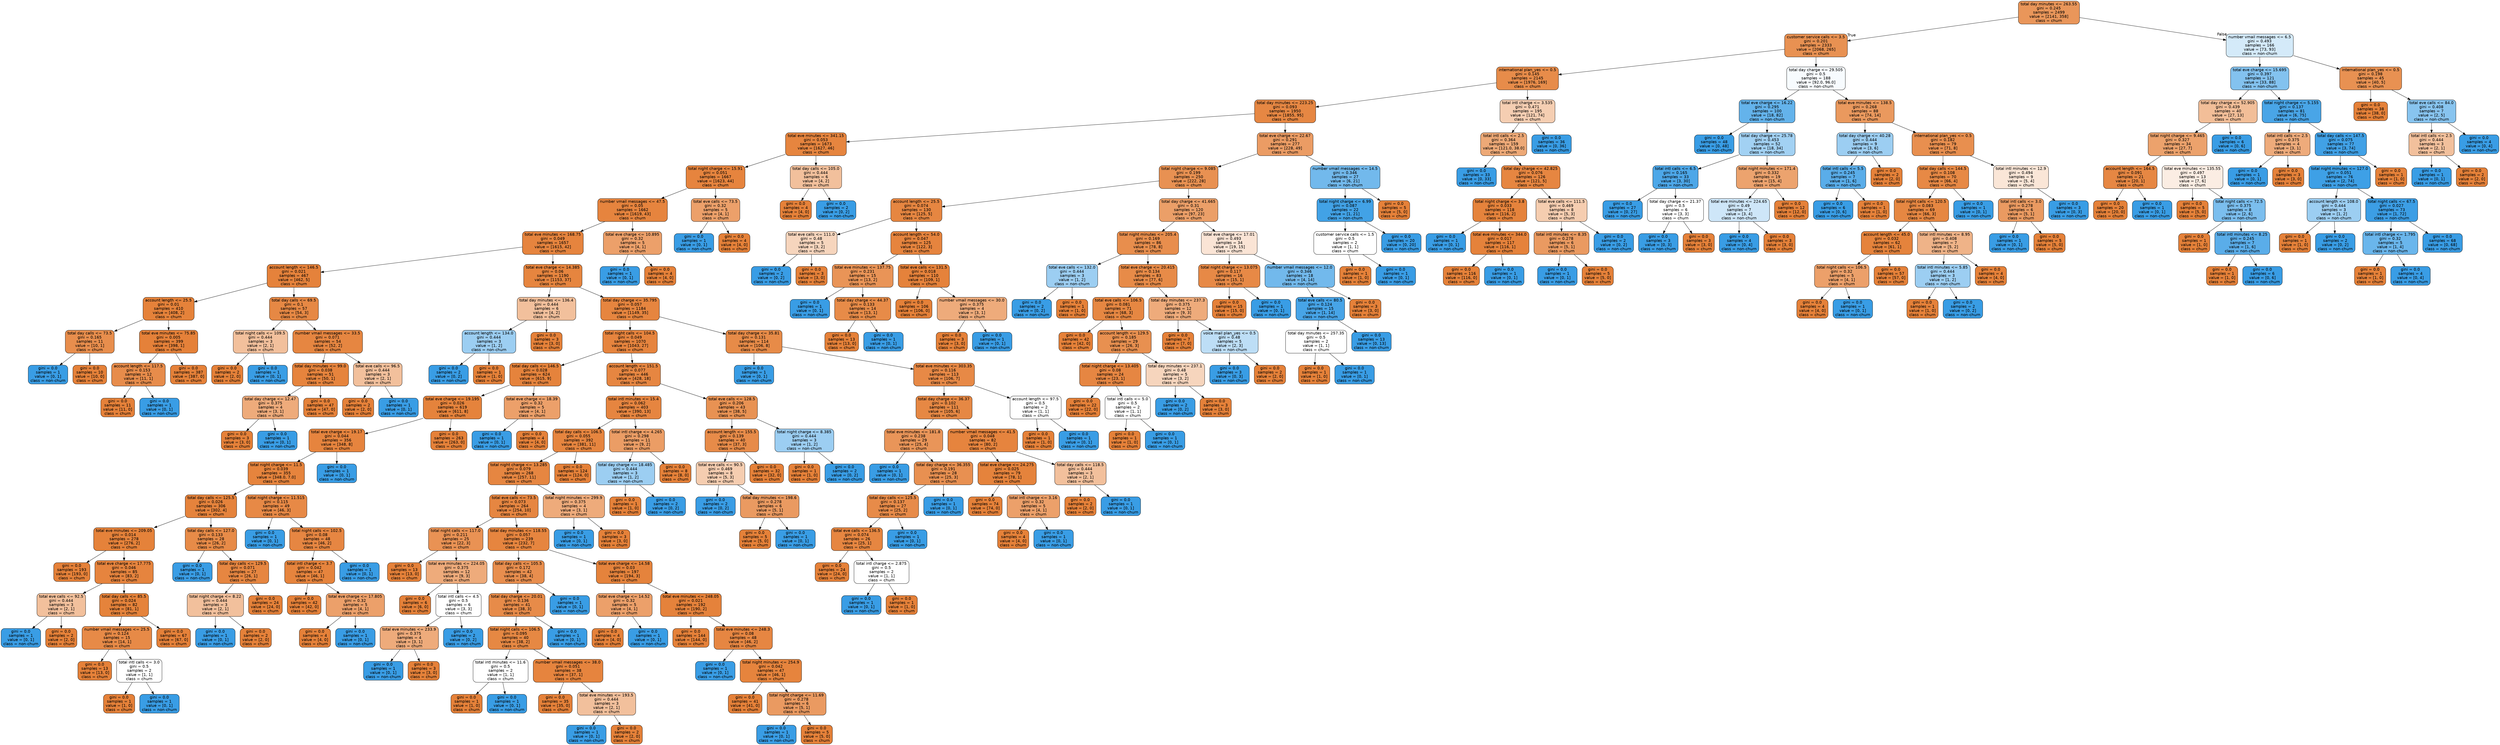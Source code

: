 digraph Tree {
node [shape=box, style="filled, rounded", color="black", fontname="helvetica"] ;
edge [fontname="helvetica"] ;
0 [label="total day minutes <= 263.55\ngini = 0.245\nsamples = 2499\nvalue = [2141, 358]\nclass = churn", fillcolor="#e9965a"] ;
1 [label="customer service calls <= 3.5\ngini = 0.201\nsamples = 2333\nvalue = [2068, 265]\nclass = churn", fillcolor="#e89152"] ;
0 -> 1 [labeldistance=2.5, labelangle=45, headlabel="True"] ;
2 [label="international plan_yes <= 0.5\ngini = 0.145\nsamples = 2145\nvalue = [1976, 169]\nclass = churn", fillcolor="#e78c4a"] ;
1 -> 2 ;
3 [label="total day minutes <= 223.25\ngini = 0.093\nsamples = 1950\nvalue = [1855, 95]\nclass = churn", fillcolor="#e68743"] ;
2 -> 3 ;
4 [label="total eve minutes <= 341.15\ngini = 0.053\nsamples = 1673\nvalue = [1627, 46]\nclass = churn", fillcolor="#e6853f"] ;
3 -> 4 ;
5 [label="total night charge <= 15.91\ngini = 0.051\nsamples = 1667\nvalue = [1623, 44]\nclass = churn", fillcolor="#e6843e"] ;
4 -> 5 ;
6 [label="number vmail messages <= 47.5\ngini = 0.05\nsamples = 1662\nvalue = [1619, 43]\nclass = churn", fillcolor="#e6843e"] ;
5 -> 6 ;
7 [label="total eve minutes <= 168.75\ngini = 0.049\nsamples = 1657\nvalue = [1615, 42]\nclass = churn", fillcolor="#e6843e"] ;
6 -> 7 ;
8 [label="account length <= 146.5\ngini = 0.021\nsamples = 467\nvalue = [462, 5]\nclass = churn", fillcolor="#e5823b"] ;
7 -> 8 ;
9 [label="account length <= 25.5\ngini = 0.01\nsamples = 410\nvalue = [408, 2]\nclass = churn", fillcolor="#e5823a"] ;
8 -> 9 ;
10 [label="total day calls <= 73.5\ngini = 0.165\nsamples = 11\nvalue = [10, 1]\nclass = churn", fillcolor="#e88e4d"] ;
9 -> 10 ;
11 [label="gini = 0.0\nsamples = 1\nvalue = [0, 1]\nclass = non-churn", fillcolor="#399de5"] ;
10 -> 11 ;
12 [label="gini = 0.0\nsamples = 10\nvalue = [10, 0]\nclass = churn", fillcolor="#e58139"] ;
10 -> 12 ;
13 [label="total eve minutes <= 75.85\ngini = 0.005\nsamples = 399\nvalue = [398, 1]\nclass = churn", fillcolor="#e58139"] ;
9 -> 13 ;
14 [label="account length <= 117.5\ngini = 0.153\nsamples = 12\nvalue = [11, 1]\nclass = churn", fillcolor="#e78c4b"] ;
13 -> 14 ;
15 [label="gini = 0.0\nsamples = 11\nvalue = [11, 0]\nclass = churn", fillcolor="#e58139"] ;
14 -> 15 ;
16 [label="gini = 0.0\nsamples = 1\nvalue = [0, 1]\nclass = non-churn", fillcolor="#399de5"] ;
14 -> 16 ;
17 [label="gini = 0.0\nsamples = 387\nvalue = [387, 0]\nclass = churn", fillcolor="#e58139"] ;
13 -> 17 ;
18 [label="total day calls <= 69.5\ngini = 0.1\nsamples = 57\nvalue = [54, 3]\nclass = churn", fillcolor="#e68844"] ;
8 -> 18 ;
19 [label="total night calls <= 109.5\ngini = 0.444\nsamples = 3\nvalue = [2, 1]\nclass = churn", fillcolor="#f2c09c"] ;
18 -> 19 ;
20 [label="gini = 0.0\nsamples = 2\nvalue = [2, 0]\nclass = churn", fillcolor="#e58139"] ;
19 -> 20 ;
21 [label="gini = 0.0\nsamples = 1\nvalue = [0, 1]\nclass = non-churn", fillcolor="#399de5"] ;
19 -> 21 ;
22 [label="number vmail messages <= 33.5\ngini = 0.071\nsamples = 54\nvalue = [52, 2]\nclass = churn", fillcolor="#e68641"] ;
18 -> 22 ;
23 [label="total day minutes <= 99.0\ngini = 0.038\nsamples = 51\nvalue = [50, 1]\nclass = churn", fillcolor="#e6843d"] ;
22 -> 23 ;
24 [label="total day charge <= 12.47\ngini = 0.375\nsamples = 4\nvalue = [3, 1]\nclass = churn", fillcolor="#eeab7b"] ;
23 -> 24 ;
25 [label="gini = 0.0\nsamples = 3\nvalue = [3, 0]\nclass = churn", fillcolor="#e58139"] ;
24 -> 25 ;
26 [label="gini = 0.0\nsamples = 1\nvalue = [0, 1]\nclass = non-churn", fillcolor="#399de5"] ;
24 -> 26 ;
27 [label="gini = 0.0\nsamples = 47\nvalue = [47, 0]\nclass = churn", fillcolor="#e58139"] ;
23 -> 27 ;
28 [label="total eve calls <= 96.5\ngini = 0.444\nsamples = 3\nvalue = [2, 1]\nclass = churn", fillcolor="#f2c09c"] ;
22 -> 28 ;
29 [label="gini = 0.0\nsamples = 2\nvalue = [2, 0]\nclass = churn", fillcolor="#e58139"] ;
28 -> 29 ;
30 [label="gini = 0.0\nsamples = 1\nvalue = [0, 1]\nclass = non-churn", fillcolor="#399de5"] ;
28 -> 30 ;
31 [label="total eve charge <= 14.385\ngini = 0.06\nsamples = 1190\nvalue = [1153, 37]\nclass = churn", fillcolor="#e6853f"] ;
7 -> 31 ;
32 [label="total day minutes <= 136.4\ngini = 0.444\nsamples = 6\nvalue = [4, 2]\nclass = churn", fillcolor="#f2c09c"] ;
31 -> 32 ;
33 [label="account length <= 134.0\ngini = 0.444\nsamples = 3\nvalue = [1, 2]\nclass = non-churn", fillcolor="#9ccef2"] ;
32 -> 33 ;
34 [label="gini = 0.0\nsamples = 2\nvalue = [0, 2]\nclass = non-churn", fillcolor="#399de5"] ;
33 -> 34 ;
35 [label="gini = 0.0\nsamples = 1\nvalue = [1, 0]\nclass = churn", fillcolor="#e58139"] ;
33 -> 35 ;
36 [label="gini = 0.0\nsamples = 3\nvalue = [3, 0]\nclass = churn", fillcolor="#e58139"] ;
32 -> 36 ;
37 [label="total day charge <= 35.795\ngini = 0.057\nsamples = 1184\nvalue = [1149, 35]\nclass = churn", fillcolor="#e6853f"] ;
31 -> 37 ;
38 [label="total night calls <= 104.5\ngini = 0.049\nsamples = 1070\nvalue = [1043, 27]\nclass = churn", fillcolor="#e6843e"] ;
37 -> 38 ;
39 [label="total day calls <= 146.5\ngini = 0.028\nsamples = 624\nvalue = [615, 9]\nclass = churn", fillcolor="#e5833c"] ;
38 -> 39 ;
40 [label="total eve charge <= 19.195\ngini = 0.026\nsamples = 619\nvalue = [611, 8]\nclass = churn", fillcolor="#e5833c"] ;
39 -> 40 ;
41 [label="total eve charge <= 19.17\ngini = 0.044\nsamples = 356\nvalue = [348, 8]\nclass = churn", fillcolor="#e6843e"] ;
40 -> 41 ;
42 [label="total night charge <= 11.5\ngini = 0.039\nsamples = 355\nvalue = [348.0, 7.0]\nclass = churn", fillcolor="#e6843d"] ;
41 -> 42 ;
43 [label="total day calls <= 125.5\ngini = 0.026\nsamples = 306\nvalue = [302, 4]\nclass = churn", fillcolor="#e5833c"] ;
42 -> 43 ;
44 [label="total eve minutes <= 209.05\ngini = 0.014\nsamples = 278\nvalue = [276, 2]\nclass = churn", fillcolor="#e5823a"] ;
43 -> 44 ;
45 [label="gini = 0.0\nsamples = 193\nvalue = [193, 0]\nclass = churn", fillcolor="#e58139"] ;
44 -> 45 ;
46 [label="total eve charge <= 17.775\ngini = 0.046\nsamples = 85\nvalue = [83, 2]\nclass = churn", fillcolor="#e6843e"] ;
44 -> 46 ;
47 [label="total eve calls <= 92.5\ngini = 0.444\nsamples = 3\nvalue = [2, 1]\nclass = churn", fillcolor="#f2c09c"] ;
46 -> 47 ;
48 [label="gini = 0.0\nsamples = 1\nvalue = [0, 1]\nclass = non-churn", fillcolor="#399de5"] ;
47 -> 48 ;
49 [label="gini = 0.0\nsamples = 2\nvalue = [2, 0]\nclass = churn", fillcolor="#e58139"] ;
47 -> 49 ;
50 [label="total day calls <= 85.5\ngini = 0.024\nsamples = 82\nvalue = [81, 1]\nclass = churn", fillcolor="#e5833b"] ;
46 -> 50 ;
51 [label="number vmail messages <= 25.5\ngini = 0.124\nsamples = 15\nvalue = [14, 1]\nclass = churn", fillcolor="#e78a47"] ;
50 -> 51 ;
52 [label="gini = 0.0\nsamples = 13\nvalue = [13, 0]\nclass = churn", fillcolor="#e58139"] ;
51 -> 52 ;
53 [label="total intl calls <= 3.0\ngini = 0.5\nsamples = 2\nvalue = [1, 1]\nclass = churn", fillcolor="#ffffff"] ;
51 -> 53 ;
54 [label="gini = 0.0\nsamples = 1\nvalue = [1, 0]\nclass = churn", fillcolor="#e58139"] ;
53 -> 54 ;
55 [label="gini = 0.0\nsamples = 1\nvalue = [0, 1]\nclass = non-churn", fillcolor="#399de5"] ;
53 -> 55 ;
56 [label="gini = 0.0\nsamples = 67\nvalue = [67, 0]\nclass = churn", fillcolor="#e58139"] ;
50 -> 56 ;
57 [label="total day calls <= 127.0\ngini = 0.133\nsamples = 28\nvalue = [26, 2]\nclass = churn", fillcolor="#e78b48"] ;
43 -> 57 ;
58 [label="gini = 0.0\nsamples = 1\nvalue = [0, 1]\nclass = non-churn", fillcolor="#399de5"] ;
57 -> 58 ;
59 [label="total day calls <= 129.5\ngini = 0.071\nsamples = 27\nvalue = [26, 1]\nclass = churn", fillcolor="#e68641"] ;
57 -> 59 ;
60 [label="total night charge <= 8.22\ngini = 0.444\nsamples = 3\nvalue = [2, 1]\nclass = churn", fillcolor="#f2c09c"] ;
59 -> 60 ;
61 [label="gini = 0.0\nsamples = 1\nvalue = [0, 1]\nclass = non-churn", fillcolor="#399de5"] ;
60 -> 61 ;
62 [label="gini = 0.0\nsamples = 2\nvalue = [2, 0]\nclass = churn", fillcolor="#e58139"] ;
60 -> 62 ;
63 [label="gini = 0.0\nsamples = 24\nvalue = [24, 0]\nclass = churn", fillcolor="#e58139"] ;
59 -> 63 ;
64 [label="total night charge <= 11.515\ngini = 0.115\nsamples = 49\nvalue = [46, 3]\nclass = churn", fillcolor="#e78946"] ;
42 -> 64 ;
65 [label="gini = 0.0\nsamples = 1\nvalue = [0, 1]\nclass = non-churn", fillcolor="#399de5"] ;
64 -> 65 ;
66 [label="total night calls <= 102.5\ngini = 0.08\nsamples = 48\nvalue = [46, 2]\nclass = churn", fillcolor="#e68642"] ;
64 -> 66 ;
67 [label="total intl charge <= 3.7\ngini = 0.042\nsamples = 47\nvalue = [46, 1]\nclass = churn", fillcolor="#e6843d"] ;
66 -> 67 ;
68 [label="gini = 0.0\nsamples = 42\nvalue = [42, 0]\nclass = churn", fillcolor="#e58139"] ;
67 -> 68 ;
69 [label="total eve charge <= 17.805\ngini = 0.32\nsamples = 5\nvalue = [4, 1]\nclass = churn", fillcolor="#eca06a"] ;
67 -> 69 ;
70 [label="gini = 0.0\nsamples = 4\nvalue = [4, 0]\nclass = churn", fillcolor="#e58139"] ;
69 -> 70 ;
71 [label="gini = 0.0\nsamples = 1\nvalue = [0, 1]\nclass = non-churn", fillcolor="#399de5"] ;
69 -> 71 ;
72 [label="gini = 0.0\nsamples = 1\nvalue = [0, 1]\nclass = non-churn", fillcolor="#399de5"] ;
66 -> 72 ;
73 [label="gini = 0.0\nsamples = 1\nvalue = [0, 1]\nclass = non-churn", fillcolor="#399de5"] ;
41 -> 73 ;
74 [label="gini = 0.0\nsamples = 263\nvalue = [263, 0]\nclass = churn", fillcolor="#e58139"] ;
40 -> 74 ;
75 [label="total eve charge <= 18.39\ngini = 0.32\nsamples = 5\nvalue = [4, 1]\nclass = churn", fillcolor="#eca06a"] ;
39 -> 75 ;
76 [label="gini = 0.0\nsamples = 1\nvalue = [0, 1]\nclass = non-churn", fillcolor="#399de5"] ;
75 -> 76 ;
77 [label="gini = 0.0\nsamples = 4\nvalue = [4, 0]\nclass = churn", fillcolor="#e58139"] ;
75 -> 77 ;
78 [label="account length <= 151.5\ngini = 0.077\nsamples = 446\nvalue = [428, 18]\nclass = churn", fillcolor="#e68641"] ;
38 -> 78 ;
79 [label="total intl minutes <= 15.4\ngini = 0.062\nsamples = 403\nvalue = [390, 13]\nclass = churn", fillcolor="#e68540"] ;
78 -> 79 ;
80 [label="total day calls <= 106.5\ngini = 0.055\nsamples = 392\nvalue = [381, 11]\nclass = churn", fillcolor="#e6853f"] ;
79 -> 80 ;
81 [label="total night charge <= 13.285\ngini = 0.079\nsamples = 268\nvalue = [257, 11]\nclass = churn", fillcolor="#e68641"] ;
80 -> 81 ;
82 [label="total eve calls <= 73.5\ngini = 0.073\nsamples = 264\nvalue = [254, 10]\nclass = churn", fillcolor="#e68641"] ;
81 -> 82 ;
83 [label="total night calls <= 117.0\ngini = 0.211\nsamples = 25\nvalue = [22, 3]\nclass = churn", fillcolor="#e99254"] ;
82 -> 83 ;
84 [label="gini = 0.0\nsamples = 13\nvalue = [13, 0]\nclass = churn", fillcolor="#e58139"] ;
83 -> 84 ;
85 [label="total eve minutes <= 224.05\ngini = 0.375\nsamples = 12\nvalue = [9, 3]\nclass = churn", fillcolor="#eeab7b"] ;
83 -> 85 ;
86 [label="gini = 0.0\nsamples = 6\nvalue = [6, 0]\nclass = churn", fillcolor="#e58139"] ;
85 -> 86 ;
87 [label="total intl calls <= 4.5\ngini = 0.5\nsamples = 6\nvalue = [3, 3]\nclass = churn", fillcolor="#ffffff"] ;
85 -> 87 ;
88 [label="total eve minutes <= 233.9\ngini = 0.375\nsamples = 4\nvalue = [3, 1]\nclass = churn", fillcolor="#eeab7b"] ;
87 -> 88 ;
89 [label="gini = 0.0\nsamples = 1\nvalue = [0, 1]\nclass = non-churn", fillcolor="#399de5"] ;
88 -> 89 ;
90 [label="gini = 0.0\nsamples = 3\nvalue = [3, 0]\nclass = churn", fillcolor="#e58139"] ;
88 -> 90 ;
91 [label="gini = 0.0\nsamples = 2\nvalue = [0, 2]\nclass = non-churn", fillcolor="#399de5"] ;
87 -> 91 ;
92 [label="total day minutes <= 118.55\ngini = 0.057\nsamples = 239\nvalue = [232, 7]\nclass = churn", fillcolor="#e6853f"] ;
82 -> 92 ;
93 [label="total day calls <= 105.5\ngini = 0.172\nsamples = 42\nvalue = [38, 4]\nclass = churn", fillcolor="#e88e4e"] ;
92 -> 93 ;
94 [label="total day charge <= 20.01\ngini = 0.136\nsamples = 41\nvalue = [38, 3]\nclass = churn", fillcolor="#e78b49"] ;
93 -> 94 ;
95 [label="total night calls <= 106.5\ngini = 0.095\nsamples = 40\nvalue = [38, 2]\nclass = churn", fillcolor="#e68843"] ;
94 -> 95 ;
96 [label="total intl minutes <= 11.6\ngini = 0.5\nsamples = 2\nvalue = [1, 1]\nclass = churn", fillcolor="#ffffff"] ;
95 -> 96 ;
97 [label="gini = 0.0\nsamples = 1\nvalue = [1, 0]\nclass = churn", fillcolor="#e58139"] ;
96 -> 97 ;
98 [label="gini = 0.0\nsamples = 1\nvalue = [0, 1]\nclass = non-churn", fillcolor="#399de5"] ;
96 -> 98 ;
99 [label="number vmail messages <= 38.0\ngini = 0.051\nsamples = 38\nvalue = [37, 1]\nclass = churn", fillcolor="#e6843e"] ;
95 -> 99 ;
100 [label="gini = 0.0\nsamples = 35\nvalue = [35, 0]\nclass = churn", fillcolor="#e58139"] ;
99 -> 100 ;
101 [label="total eve minutes <= 193.5\ngini = 0.444\nsamples = 3\nvalue = [2, 1]\nclass = churn", fillcolor="#f2c09c"] ;
99 -> 101 ;
102 [label="gini = 0.0\nsamples = 1\nvalue = [0, 1]\nclass = non-churn", fillcolor="#399de5"] ;
101 -> 102 ;
103 [label="gini = 0.0\nsamples = 2\nvalue = [2, 0]\nclass = churn", fillcolor="#e58139"] ;
101 -> 103 ;
104 [label="gini = 0.0\nsamples = 1\nvalue = [0, 1]\nclass = non-churn", fillcolor="#399de5"] ;
94 -> 104 ;
105 [label="gini = 0.0\nsamples = 1\nvalue = [0, 1]\nclass = non-churn", fillcolor="#399de5"] ;
93 -> 105 ;
106 [label="total eve charge <= 14.58\ngini = 0.03\nsamples = 197\nvalue = [194, 3]\nclass = churn", fillcolor="#e5833c"] ;
92 -> 106 ;
107 [label="total eve charge <= 14.52\ngini = 0.32\nsamples = 5\nvalue = [4, 1]\nclass = churn", fillcolor="#eca06a"] ;
106 -> 107 ;
108 [label="gini = 0.0\nsamples = 4\nvalue = [4, 0]\nclass = churn", fillcolor="#e58139"] ;
107 -> 108 ;
109 [label="gini = 0.0\nsamples = 1\nvalue = [0, 1]\nclass = non-churn", fillcolor="#399de5"] ;
107 -> 109 ;
110 [label="total eve minutes <= 248.05\ngini = 0.021\nsamples = 192\nvalue = [190, 2]\nclass = churn", fillcolor="#e5823b"] ;
106 -> 110 ;
111 [label="gini = 0.0\nsamples = 144\nvalue = [144, 0]\nclass = churn", fillcolor="#e58139"] ;
110 -> 111 ;
112 [label="total eve minutes <= 248.3\ngini = 0.08\nsamples = 48\nvalue = [46, 2]\nclass = churn", fillcolor="#e68642"] ;
110 -> 112 ;
113 [label="gini = 0.0\nsamples = 1\nvalue = [0, 1]\nclass = non-churn", fillcolor="#399de5"] ;
112 -> 113 ;
114 [label="total night minutes <= 254.9\ngini = 0.042\nsamples = 47\nvalue = [46, 1]\nclass = churn", fillcolor="#e6843d"] ;
112 -> 114 ;
115 [label="gini = 0.0\nsamples = 41\nvalue = [41, 0]\nclass = churn", fillcolor="#e58139"] ;
114 -> 115 ;
116 [label="total night charge <= 11.69\ngini = 0.278\nsamples = 6\nvalue = [5, 1]\nclass = churn", fillcolor="#ea9a61"] ;
114 -> 116 ;
117 [label="gini = 0.0\nsamples = 1\nvalue = [0, 1]\nclass = non-churn", fillcolor="#399de5"] ;
116 -> 117 ;
118 [label="gini = 0.0\nsamples = 5\nvalue = [5, 0]\nclass = churn", fillcolor="#e58139"] ;
116 -> 118 ;
119 [label="total night minutes <= 299.9\ngini = 0.375\nsamples = 4\nvalue = [3, 1]\nclass = churn", fillcolor="#eeab7b"] ;
81 -> 119 ;
120 [label="gini = 0.0\nsamples = 1\nvalue = [0, 1]\nclass = non-churn", fillcolor="#399de5"] ;
119 -> 120 ;
121 [label="gini = 0.0\nsamples = 3\nvalue = [3, 0]\nclass = churn", fillcolor="#e58139"] ;
119 -> 121 ;
122 [label="gini = 0.0\nsamples = 124\nvalue = [124, 0]\nclass = churn", fillcolor="#e58139"] ;
80 -> 122 ;
123 [label="total intl charge <= 4.265\ngini = 0.298\nsamples = 11\nvalue = [9, 2]\nclass = churn", fillcolor="#eb9d65"] ;
79 -> 123 ;
124 [label="total day charge <= 18.485\ngini = 0.444\nsamples = 3\nvalue = [1, 2]\nclass = non-churn", fillcolor="#9ccef2"] ;
123 -> 124 ;
125 [label="gini = 0.0\nsamples = 1\nvalue = [1, 0]\nclass = churn", fillcolor="#e58139"] ;
124 -> 125 ;
126 [label="gini = 0.0\nsamples = 2\nvalue = [0, 2]\nclass = non-churn", fillcolor="#399de5"] ;
124 -> 126 ;
127 [label="gini = 0.0\nsamples = 8\nvalue = [8, 0]\nclass = churn", fillcolor="#e58139"] ;
123 -> 127 ;
128 [label="total eve calls <= 128.5\ngini = 0.206\nsamples = 43\nvalue = [38, 5]\nclass = churn", fillcolor="#e89253"] ;
78 -> 128 ;
129 [label="account length <= 155.5\ngini = 0.139\nsamples = 40\nvalue = [37, 3]\nclass = churn", fillcolor="#e78b49"] ;
128 -> 129 ;
130 [label="total eve calls <= 90.5\ngini = 0.469\nsamples = 8\nvalue = [5, 3]\nclass = churn", fillcolor="#f5cdb0"] ;
129 -> 130 ;
131 [label="gini = 0.0\nsamples = 2\nvalue = [0, 2]\nclass = non-churn", fillcolor="#399de5"] ;
130 -> 131 ;
132 [label="total day minutes <= 198.6\ngini = 0.278\nsamples = 6\nvalue = [5, 1]\nclass = churn", fillcolor="#ea9a61"] ;
130 -> 132 ;
133 [label="gini = 0.0\nsamples = 5\nvalue = [5, 0]\nclass = churn", fillcolor="#e58139"] ;
132 -> 133 ;
134 [label="gini = 0.0\nsamples = 1\nvalue = [0, 1]\nclass = non-churn", fillcolor="#399de5"] ;
132 -> 134 ;
135 [label="gini = 0.0\nsamples = 32\nvalue = [32, 0]\nclass = churn", fillcolor="#e58139"] ;
129 -> 135 ;
136 [label="total night charge <= 8.385\ngini = 0.444\nsamples = 3\nvalue = [1, 2]\nclass = non-churn", fillcolor="#9ccef2"] ;
128 -> 136 ;
137 [label="gini = 0.0\nsamples = 1\nvalue = [1, 0]\nclass = churn", fillcolor="#e58139"] ;
136 -> 137 ;
138 [label="gini = 0.0\nsamples = 2\nvalue = [0, 2]\nclass = non-churn", fillcolor="#399de5"] ;
136 -> 138 ;
139 [label="total day charge <= 35.81\ngini = 0.131\nsamples = 114\nvalue = [106, 8]\nclass = churn", fillcolor="#e78b48"] ;
37 -> 139 ;
140 [label="gini = 0.0\nsamples = 1\nvalue = [0, 1]\nclass = non-churn", fillcolor="#399de5"] ;
139 -> 140 ;
141 [label="total eve minutes <= 303.35\ngini = 0.116\nsamples = 113\nvalue = [106, 7]\nclass = churn", fillcolor="#e78946"] ;
139 -> 141 ;
142 [label="total day charge <= 36.37\ngini = 0.102\nsamples = 111\nvalue = [105, 6]\nclass = churn", fillcolor="#e68844"] ;
141 -> 142 ;
143 [label="total eve minutes <= 181.8\ngini = 0.238\nsamples = 29\nvalue = [25, 4]\nclass = churn", fillcolor="#e99559"] ;
142 -> 143 ;
144 [label="gini = 0.0\nsamples = 1\nvalue = [0, 1]\nclass = non-churn", fillcolor="#399de5"] ;
143 -> 144 ;
145 [label="total day charge <= 36.355\ngini = 0.191\nsamples = 28\nvalue = [25, 3]\nclass = churn", fillcolor="#e89051"] ;
143 -> 145 ;
146 [label="total day calls <= 125.5\ngini = 0.137\nsamples = 27\nvalue = [25, 2]\nclass = churn", fillcolor="#e78b49"] ;
145 -> 146 ;
147 [label="total eve calls <= 136.5\ngini = 0.074\nsamples = 26\nvalue = [25, 1]\nclass = churn", fillcolor="#e68641"] ;
146 -> 147 ;
148 [label="gini = 0.0\nsamples = 24\nvalue = [24, 0]\nclass = churn", fillcolor="#e58139"] ;
147 -> 148 ;
149 [label="total intl charge <= 2.875\ngini = 0.5\nsamples = 2\nvalue = [1, 1]\nclass = churn", fillcolor="#ffffff"] ;
147 -> 149 ;
150 [label="gini = 0.0\nsamples = 1\nvalue = [0, 1]\nclass = non-churn", fillcolor="#399de5"] ;
149 -> 150 ;
151 [label="gini = 0.0\nsamples = 1\nvalue = [1, 0]\nclass = churn", fillcolor="#e58139"] ;
149 -> 151 ;
152 [label="gini = 0.0\nsamples = 1\nvalue = [0, 1]\nclass = non-churn", fillcolor="#399de5"] ;
146 -> 152 ;
153 [label="gini = 0.0\nsamples = 1\nvalue = [0, 1]\nclass = non-churn", fillcolor="#399de5"] ;
145 -> 153 ;
154 [label="number vmail messages <= 41.5\ngini = 0.048\nsamples = 82\nvalue = [80, 2]\nclass = churn", fillcolor="#e6843e"] ;
142 -> 154 ;
155 [label="total eve charge <= 24.275\ngini = 0.025\nsamples = 79\nvalue = [78, 1]\nclass = churn", fillcolor="#e5833c"] ;
154 -> 155 ;
156 [label="gini = 0.0\nsamples = 74\nvalue = [74, 0]\nclass = churn", fillcolor="#e58139"] ;
155 -> 156 ;
157 [label="total intl charge <= 3.16\ngini = 0.32\nsamples = 5\nvalue = [4, 1]\nclass = churn", fillcolor="#eca06a"] ;
155 -> 157 ;
158 [label="gini = 0.0\nsamples = 4\nvalue = [4, 0]\nclass = churn", fillcolor="#e58139"] ;
157 -> 158 ;
159 [label="gini = 0.0\nsamples = 1\nvalue = [0, 1]\nclass = non-churn", fillcolor="#399de5"] ;
157 -> 159 ;
160 [label="total day calls <= 118.5\ngini = 0.444\nsamples = 3\nvalue = [2, 1]\nclass = churn", fillcolor="#f2c09c"] ;
154 -> 160 ;
161 [label="gini = 0.0\nsamples = 2\nvalue = [2, 0]\nclass = churn", fillcolor="#e58139"] ;
160 -> 161 ;
162 [label="gini = 0.0\nsamples = 1\nvalue = [0, 1]\nclass = non-churn", fillcolor="#399de5"] ;
160 -> 162 ;
163 [label="account length <= 97.5\ngini = 0.5\nsamples = 2\nvalue = [1, 1]\nclass = churn", fillcolor="#ffffff"] ;
141 -> 163 ;
164 [label="gini = 0.0\nsamples = 1\nvalue = [1, 0]\nclass = churn", fillcolor="#e58139"] ;
163 -> 164 ;
165 [label="gini = 0.0\nsamples = 1\nvalue = [0, 1]\nclass = non-churn", fillcolor="#399de5"] ;
163 -> 165 ;
166 [label="total eve charge <= 10.895\ngini = 0.32\nsamples = 5\nvalue = [4, 1]\nclass = churn", fillcolor="#eca06a"] ;
6 -> 166 ;
167 [label="gini = 0.0\nsamples = 1\nvalue = [0, 1]\nclass = non-churn", fillcolor="#399de5"] ;
166 -> 167 ;
168 [label="gini = 0.0\nsamples = 4\nvalue = [4, 0]\nclass = churn", fillcolor="#e58139"] ;
166 -> 168 ;
169 [label="total eve calls <= 73.5\ngini = 0.32\nsamples = 5\nvalue = [4, 1]\nclass = churn", fillcolor="#eca06a"] ;
5 -> 169 ;
170 [label="gini = 0.0\nsamples = 1\nvalue = [0, 1]\nclass = non-churn", fillcolor="#399de5"] ;
169 -> 170 ;
171 [label="gini = 0.0\nsamples = 4\nvalue = [4, 0]\nclass = churn", fillcolor="#e58139"] ;
169 -> 171 ;
172 [label="total day calls <= 105.0\ngini = 0.444\nsamples = 6\nvalue = [4, 2]\nclass = churn", fillcolor="#f2c09c"] ;
4 -> 172 ;
173 [label="gini = 0.0\nsamples = 4\nvalue = [4, 0]\nclass = churn", fillcolor="#e58139"] ;
172 -> 173 ;
174 [label="gini = 0.0\nsamples = 2\nvalue = [0, 2]\nclass = non-churn", fillcolor="#399de5"] ;
172 -> 174 ;
175 [label="total eve charge <= 22.67\ngini = 0.291\nsamples = 277\nvalue = [228, 49]\nclass = churn", fillcolor="#eb9c64"] ;
3 -> 175 ;
176 [label="total night charge <= 9.085\ngini = 0.199\nsamples = 250\nvalue = [222, 28]\nclass = churn", fillcolor="#e89152"] ;
175 -> 176 ;
177 [label="account length <= 25.5\ngini = 0.074\nsamples = 130\nvalue = [125, 5]\nclass = churn", fillcolor="#e68641"] ;
176 -> 177 ;
178 [label="total eve calls <= 111.0\ngini = 0.48\nsamples = 5\nvalue = [3, 2]\nclass = churn", fillcolor="#f6d5bd"] ;
177 -> 178 ;
179 [label="gini = 0.0\nsamples = 2\nvalue = [0, 2]\nclass = non-churn", fillcolor="#399de5"] ;
178 -> 179 ;
180 [label="gini = 0.0\nsamples = 3\nvalue = [3, 0]\nclass = churn", fillcolor="#e58139"] ;
178 -> 180 ;
181 [label="account length <= 54.0\ngini = 0.047\nsamples = 125\nvalue = [122, 3]\nclass = churn", fillcolor="#e6843e"] ;
177 -> 181 ;
182 [label="total eve minutes <= 137.75\ngini = 0.231\nsamples = 15\nvalue = [13, 2]\nclass = churn", fillcolor="#e99457"] ;
181 -> 182 ;
183 [label="gini = 0.0\nsamples = 1\nvalue = [0, 1]\nclass = non-churn", fillcolor="#399de5"] ;
182 -> 183 ;
184 [label="total day charge <= 44.37\ngini = 0.133\nsamples = 14\nvalue = [13, 1]\nclass = churn", fillcolor="#e78b48"] ;
182 -> 184 ;
185 [label="gini = 0.0\nsamples = 13\nvalue = [13, 0]\nclass = churn", fillcolor="#e58139"] ;
184 -> 185 ;
186 [label="gini = 0.0\nsamples = 1\nvalue = [0, 1]\nclass = non-churn", fillcolor="#399de5"] ;
184 -> 186 ;
187 [label="total eve calls <= 131.5\ngini = 0.018\nsamples = 110\nvalue = [109, 1]\nclass = churn", fillcolor="#e5823b"] ;
181 -> 187 ;
188 [label="gini = 0.0\nsamples = 106\nvalue = [106, 0]\nclass = churn", fillcolor="#e58139"] ;
187 -> 188 ;
189 [label="number vmail messages <= 30.0\ngini = 0.375\nsamples = 4\nvalue = [3, 1]\nclass = churn", fillcolor="#eeab7b"] ;
187 -> 189 ;
190 [label="gini = 0.0\nsamples = 3\nvalue = [3, 0]\nclass = churn", fillcolor="#e58139"] ;
189 -> 190 ;
191 [label="gini = 0.0\nsamples = 1\nvalue = [0, 1]\nclass = non-churn", fillcolor="#399de5"] ;
189 -> 191 ;
192 [label="total day charge <= 41.665\ngini = 0.31\nsamples = 120\nvalue = [97, 23]\nclass = churn", fillcolor="#eb9f68"] ;
176 -> 192 ;
193 [label="total night minutes <= 205.4\ngini = 0.169\nsamples = 86\nvalue = [78, 8]\nclass = churn", fillcolor="#e88e4d"] ;
192 -> 193 ;
194 [label="total eve calls <= 132.0\ngini = 0.444\nsamples = 3\nvalue = [1, 2]\nclass = non-churn", fillcolor="#9ccef2"] ;
193 -> 194 ;
195 [label="gini = 0.0\nsamples = 2\nvalue = [0, 2]\nclass = non-churn", fillcolor="#399de5"] ;
194 -> 195 ;
196 [label="gini = 0.0\nsamples = 1\nvalue = [1, 0]\nclass = churn", fillcolor="#e58139"] ;
194 -> 196 ;
197 [label="total eve charge <= 20.415\ngini = 0.134\nsamples = 83\nvalue = [77, 6]\nclass = churn", fillcolor="#e78b48"] ;
193 -> 197 ;
198 [label="total eve calls <= 106.5\ngini = 0.081\nsamples = 71\nvalue = [68, 3]\nclass = churn", fillcolor="#e68742"] ;
197 -> 198 ;
199 [label="gini = 0.0\nsamples = 42\nvalue = [42, 0]\nclass = churn", fillcolor="#e58139"] ;
198 -> 199 ;
200 [label="account length <= 129.5\ngini = 0.185\nsamples = 29\nvalue = [26, 3]\nclass = churn", fillcolor="#e89050"] ;
198 -> 200 ;
201 [label="total night charge <= 13.405\ngini = 0.08\nsamples = 24\nvalue = [23, 1]\nclass = churn", fillcolor="#e68642"] ;
200 -> 201 ;
202 [label="gini = 0.0\nsamples = 22\nvalue = [22, 0]\nclass = churn", fillcolor="#e58139"] ;
201 -> 202 ;
203 [label="total intl calls <= 5.0\ngini = 0.5\nsamples = 2\nvalue = [1, 1]\nclass = churn", fillcolor="#ffffff"] ;
201 -> 203 ;
204 [label="gini = 0.0\nsamples = 1\nvalue = [1, 0]\nclass = churn", fillcolor="#e58139"] ;
203 -> 204 ;
205 [label="gini = 0.0\nsamples = 1\nvalue = [0, 1]\nclass = non-churn", fillcolor="#399de5"] ;
203 -> 205 ;
206 [label="total day minutes <= 237.1\ngini = 0.48\nsamples = 5\nvalue = [3, 2]\nclass = churn", fillcolor="#f6d5bd"] ;
200 -> 206 ;
207 [label="gini = 0.0\nsamples = 2\nvalue = [0, 2]\nclass = non-churn", fillcolor="#399de5"] ;
206 -> 207 ;
208 [label="gini = 0.0\nsamples = 3\nvalue = [3, 0]\nclass = churn", fillcolor="#e58139"] ;
206 -> 208 ;
209 [label="total day minutes <= 237.3\ngini = 0.375\nsamples = 12\nvalue = [9, 3]\nclass = churn", fillcolor="#eeab7b"] ;
197 -> 209 ;
210 [label="gini = 0.0\nsamples = 7\nvalue = [7, 0]\nclass = churn", fillcolor="#e58139"] ;
209 -> 210 ;
211 [label="voice mail plan_yes <= 0.5\ngini = 0.48\nsamples = 5\nvalue = [2, 3]\nclass = non-churn", fillcolor="#bddef6"] ;
209 -> 211 ;
212 [label="gini = 0.0\nsamples = 3\nvalue = [0, 3]\nclass = non-churn", fillcolor="#399de5"] ;
211 -> 212 ;
213 [label="gini = 0.0\nsamples = 2\nvalue = [2, 0]\nclass = churn", fillcolor="#e58139"] ;
211 -> 213 ;
214 [label="total eve charge <= 17.01\ngini = 0.493\nsamples = 34\nvalue = [19, 15]\nclass = churn", fillcolor="#fae4d5"] ;
192 -> 214 ;
215 [label="total night charge <= 13.075\ngini = 0.117\nsamples = 16\nvalue = [15, 1]\nclass = churn", fillcolor="#e78946"] ;
214 -> 215 ;
216 [label="gini = 0.0\nsamples = 15\nvalue = [15, 0]\nclass = churn", fillcolor="#e58139"] ;
215 -> 216 ;
217 [label="gini = 0.0\nsamples = 1\nvalue = [0, 1]\nclass = non-churn", fillcolor="#399de5"] ;
215 -> 217 ;
218 [label="number vmail messages <= 12.0\ngini = 0.346\nsamples = 18\nvalue = [4, 14]\nclass = non-churn", fillcolor="#72b9ec"] ;
214 -> 218 ;
219 [label="total eve calls <= 80.5\ngini = 0.124\nsamples = 15\nvalue = [1, 14]\nclass = non-churn", fillcolor="#47a4e7"] ;
218 -> 219 ;
220 [label="total day minutes <= 257.35\ngini = 0.5\nsamples = 2\nvalue = [1, 1]\nclass = churn", fillcolor="#ffffff"] ;
219 -> 220 ;
221 [label="gini = 0.0\nsamples = 1\nvalue = [1, 0]\nclass = churn", fillcolor="#e58139"] ;
220 -> 221 ;
222 [label="gini = 0.0\nsamples = 1\nvalue = [0, 1]\nclass = non-churn", fillcolor="#399de5"] ;
220 -> 222 ;
223 [label="gini = 0.0\nsamples = 13\nvalue = [0, 13]\nclass = non-churn", fillcolor="#399de5"] ;
219 -> 223 ;
224 [label="gini = 0.0\nsamples = 3\nvalue = [3, 0]\nclass = churn", fillcolor="#e58139"] ;
218 -> 224 ;
225 [label="number vmail messages <= 14.5\ngini = 0.346\nsamples = 27\nvalue = [6, 21]\nclass = non-churn", fillcolor="#72b9ec"] ;
175 -> 225 ;
226 [label="total night charge <= 6.99\ngini = 0.087\nsamples = 22\nvalue = [1, 21]\nclass = non-churn", fillcolor="#42a2e6"] ;
225 -> 226 ;
227 [label="customer service calls <= 1.5\ngini = 0.5\nsamples = 2\nvalue = [1, 1]\nclass = churn", fillcolor="#ffffff"] ;
226 -> 227 ;
228 [label="gini = 0.0\nsamples = 1\nvalue = [1, 0]\nclass = churn", fillcolor="#e58139"] ;
227 -> 228 ;
229 [label="gini = 0.0\nsamples = 1\nvalue = [0, 1]\nclass = non-churn", fillcolor="#399de5"] ;
227 -> 229 ;
230 [label="gini = 0.0\nsamples = 20\nvalue = [0, 20]\nclass = non-churn", fillcolor="#399de5"] ;
226 -> 230 ;
231 [label="gini = 0.0\nsamples = 5\nvalue = [5, 0]\nclass = churn", fillcolor="#e58139"] ;
225 -> 231 ;
232 [label="total intl charge <= 3.535\ngini = 0.471\nsamples = 195\nvalue = [121, 74]\nclass = churn", fillcolor="#f5ceb2"] ;
2 -> 232 ;
233 [label="total intl calls <= 2.5\ngini = 0.364\nsamples = 159\nvalue = [121.0, 38.0]\nclass = churn", fillcolor="#eda977"] ;
232 -> 233 ;
234 [label="gini = 0.0\nsamples = 33\nvalue = [0, 33]\nclass = non-churn", fillcolor="#399de5"] ;
233 -> 234 ;
235 [label="total day charge <= 42.825\ngini = 0.076\nsamples = 126\nvalue = [121, 5]\nclass = churn", fillcolor="#e68641"] ;
233 -> 235 ;
236 [label="total night charge <= 3.8\ngini = 0.033\nsamples = 118\nvalue = [116, 2]\nclass = churn", fillcolor="#e5833c"] ;
235 -> 236 ;
237 [label="gini = 0.0\nsamples = 1\nvalue = [0, 1]\nclass = non-churn", fillcolor="#399de5"] ;
236 -> 237 ;
238 [label="total eve minutes <= 344.0\ngini = 0.017\nsamples = 117\nvalue = [116, 1]\nclass = churn", fillcolor="#e5823b"] ;
236 -> 238 ;
239 [label="gini = 0.0\nsamples = 116\nvalue = [116, 0]\nclass = churn", fillcolor="#e58139"] ;
238 -> 239 ;
240 [label="gini = 0.0\nsamples = 1\nvalue = [0, 1]\nclass = non-churn", fillcolor="#399de5"] ;
238 -> 240 ;
241 [label="total eve calls <= 111.5\ngini = 0.469\nsamples = 8\nvalue = [5, 3]\nclass = churn", fillcolor="#f5cdb0"] ;
235 -> 241 ;
242 [label="total intl minutes <= 8.35\ngini = 0.278\nsamples = 6\nvalue = [5, 1]\nclass = churn", fillcolor="#ea9a61"] ;
241 -> 242 ;
243 [label="gini = 0.0\nsamples = 1\nvalue = [0, 1]\nclass = non-churn", fillcolor="#399de5"] ;
242 -> 243 ;
244 [label="gini = 0.0\nsamples = 5\nvalue = [5, 0]\nclass = churn", fillcolor="#e58139"] ;
242 -> 244 ;
245 [label="gini = 0.0\nsamples = 2\nvalue = [0, 2]\nclass = non-churn", fillcolor="#399de5"] ;
241 -> 245 ;
246 [label="gini = 0.0\nsamples = 36\nvalue = [0, 36]\nclass = non-churn", fillcolor="#399de5"] ;
232 -> 246 ;
247 [label="total day charge <= 29.505\ngini = 0.5\nsamples = 188\nvalue = [92.0, 96.0]\nclass = non-churn", fillcolor="#f7fbfe"] ;
1 -> 247 ;
248 [label="total eve charge <= 16.22\ngini = 0.295\nsamples = 100\nvalue = [18, 82]\nclass = non-churn", fillcolor="#64b3eb"] ;
247 -> 248 ;
249 [label="gini = 0.0\nsamples = 48\nvalue = [0, 48]\nclass = non-churn", fillcolor="#399de5"] ;
248 -> 249 ;
250 [label="total day charge <= 25.78\ngini = 0.453\nsamples = 52\nvalue = [18, 34]\nclass = non-churn", fillcolor="#a2d1f3"] ;
248 -> 250 ;
251 [label="total intl calls <= 6.5\ngini = 0.165\nsamples = 33\nvalue = [3, 30]\nclass = non-churn", fillcolor="#4da7e8"] ;
250 -> 251 ;
252 [label="gini = 0.0\nsamples = 27\nvalue = [0, 27]\nclass = non-churn", fillcolor="#399de5"] ;
251 -> 252 ;
253 [label="total day charge <= 21.37\ngini = 0.5\nsamples = 6\nvalue = [3, 3]\nclass = churn", fillcolor="#ffffff"] ;
251 -> 253 ;
254 [label="gini = 0.0\nsamples = 3\nvalue = [0, 3]\nclass = non-churn", fillcolor="#399de5"] ;
253 -> 254 ;
255 [label="gini = 0.0\nsamples = 3\nvalue = [3, 0]\nclass = churn", fillcolor="#e58139"] ;
253 -> 255 ;
256 [label="total night minutes <= 171.4\ngini = 0.332\nsamples = 19\nvalue = [15, 4]\nclass = churn", fillcolor="#eca36e"] ;
250 -> 256 ;
257 [label="total eve minutes <= 224.65\ngini = 0.49\nsamples = 7\nvalue = [3, 4]\nclass = non-churn", fillcolor="#cee6f8"] ;
256 -> 257 ;
258 [label="gini = 0.0\nsamples = 4\nvalue = [0, 4]\nclass = non-churn", fillcolor="#399de5"] ;
257 -> 258 ;
259 [label="gini = 0.0\nsamples = 3\nvalue = [3, 0]\nclass = churn", fillcolor="#e58139"] ;
257 -> 259 ;
260 [label="gini = 0.0\nsamples = 12\nvalue = [12, 0]\nclass = churn", fillcolor="#e58139"] ;
256 -> 260 ;
261 [label="total eve minutes <= 138.5\ngini = 0.268\nsamples = 88\nvalue = [74, 14]\nclass = churn", fillcolor="#ea995e"] ;
247 -> 261 ;
262 [label="total day charge <= 40.28\ngini = 0.444\nsamples = 9\nvalue = [3, 6]\nclass = non-churn", fillcolor="#9ccef2"] ;
261 -> 262 ;
263 [label="total intl calls <= 5.5\ngini = 0.245\nsamples = 7\nvalue = [1, 6]\nclass = non-churn", fillcolor="#5aade9"] ;
262 -> 263 ;
264 [label="gini = 0.0\nsamples = 6\nvalue = [0, 6]\nclass = non-churn", fillcolor="#399de5"] ;
263 -> 264 ;
265 [label="gini = 0.0\nsamples = 1\nvalue = [1, 0]\nclass = churn", fillcolor="#e58139"] ;
263 -> 265 ;
266 [label="gini = 0.0\nsamples = 2\nvalue = [2, 0]\nclass = churn", fillcolor="#e58139"] ;
262 -> 266 ;
267 [label="international plan_yes <= 0.5\ngini = 0.182\nsamples = 79\nvalue = [71, 8]\nclass = churn", fillcolor="#e88f4f"] ;
261 -> 267 ;
268 [label="total day calls <= 144.5\ngini = 0.108\nsamples = 70\nvalue = [66, 4]\nclass = churn", fillcolor="#e78945"] ;
267 -> 268 ;
269 [label="total night calls <= 120.5\ngini = 0.083\nsamples = 69\nvalue = [66, 3]\nclass = churn", fillcolor="#e68742"] ;
268 -> 269 ;
270 [label="account length <= 45.0\ngini = 0.032\nsamples = 62\nvalue = [61, 1]\nclass = churn", fillcolor="#e5833c"] ;
269 -> 270 ;
271 [label="total night calls <= 106.5\ngini = 0.32\nsamples = 5\nvalue = [4, 1]\nclass = churn", fillcolor="#eca06a"] ;
270 -> 271 ;
272 [label="gini = 0.0\nsamples = 4\nvalue = [4, 0]\nclass = churn", fillcolor="#e58139"] ;
271 -> 272 ;
273 [label="gini = 0.0\nsamples = 1\nvalue = [0, 1]\nclass = non-churn", fillcolor="#399de5"] ;
271 -> 273 ;
274 [label="gini = 0.0\nsamples = 57\nvalue = [57, 0]\nclass = churn", fillcolor="#e58139"] ;
270 -> 274 ;
275 [label="total intl minutes <= 8.95\ngini = 0.408\nsamples = 7\nvalue = [5, 2]\nclass = churn", fillcolor="#efb388"] ;
269 -> 275 ;
276 [label="total intl minutes <= 5.85\ngini = 0.444\nsamples = 3\nvalue = [1, 2]\nclass = non-churn", fillcolor="#9ccef2"] ;
275 -> 276 ;
277 [label="gini = 0.0\nsamples = 1\nvalue = [1, 0]\nclass = churn", fillcolor="#e58139"] ;
276 -> 277 ;
278 [label="gini = 0.0\nsamples = 2\nvalue = [0, 2]\nclass = non-churn", fillcolor="#399de5"] ;
276 -> 278 ;
279 [label="gini = 0.0\nsamples = 4\nvalue = [4, 0]\nclass = churn", fillcolor="#e58139"] ;
275 -> 279 ;
280 [label="gini = 0.0\nsamples = 1\nvalue = [0, 1]\nclass = non-churn", fillcolor="#399de5"] ;
268 -> 280 ;
281 [label="total intl minutes <= 12.9\ngini = 0.494\nsamples = 9\nvalue = [5, 4]\nclass = churn", fillcolor="#fae6d7"] ;
267 -> 281 ;
282 [label="total intl calls <= 3.0\ngini = 0.278\nsamples = 6\nvalue = [5, 1]\nclass = churn", fillcolor="#ea9a61"] ;
281 -> 282 ;
283 [label="gini = 0.0\nsamples = 1\nvalue = [0, 1]\nclass = non-churn", fillcolor="#399de5"] ;
282 -> 283 ;
284 [label="gini = 0.0\nsamples = 5\nvalue = [5, 0]\nclass = churn", fillcolor="#e58139"] ;
282 -> 284 ;
285 [label="gini = 0.0\nsamples = 3\nvalue = [0, 3]\nclass = non-churn", fillcolor="#399de5"] ;
281 -> 285 ;
286 [label="number vmail messages <= 6.5\ngini = 0.493\nsamples = 166\nvalue = [73, 93]\nclass = non-churn", fillcolor="#d4eaf9"] ;
0 -> 286 [labeldistance=2.5, labelangle=-45, headlabel="False"] ;
287 [label="total eve charge <= 15.695\ngini = 0.397\nsamples = 121\nvalue = [33, 88]\nclass = non-churn", fillcolor="#83c2ef"] ;
286 -> 287 ;
288 [label="total day charge <= 52.905\ngini = 0.439\nsamples = 40\nvalue = [27, 13]\nclass = churn", fillcolor="#f2be98"] ;
287 -> 288 ;
289 [label="total night charge <= 9.465\ngini = 0.327\nsamples = 34\nvalue = [27, 7]\nclass = churn", fillcolor="#eca26c"] ;
288 -> 289 ;
290 [label="account length <= 164.5\ngini = 0.091\nsamples = 21\nvalue = [20, 1]\nclass = churn", fillcolor="#e68743"] ;
289 -> 290 ;
291 [label="gini = 0.0\nsamples = 20\nvalue = [20, 0]\nclass = churn", fillcolor="#e58139"] ;
290 -> 291 ;
292 [label="gini = 0.0\nsamples = 1\nvalue = [0, 1]\nclass = non-churn", fillcolor="#399de5"] ;
290 -> 292 ;
293 [label="total eve minutes <= 135.55\ngini = 0.497\nsamples = 13\nvalue = [7, 6]\nclass = churn", fillcolor="#fbede3"] ;
289 -> 293 ;
294 [label="gini = 0.0\nsamples = 5\nvalue = [5, 0]\nclass = churn", fillcolor="#e58139"] ;
293 -> 294 ;
295 [label="total night calls <= 72.5\ngini = 0.375\nsamples = 8\nvalue = [2, 6]\nclass = non-churn", fillcolor="#7bbeee"] ;
293 -> 295 ;
296 [label="gini = 0.0\nsamples = 1\nvalue = [1, 0]\nclass = churn", fillcolor="#e58139"] ;
295 -> 296 ;
297 [label="total intl minutes <= 8.25\ngini = 0.245\nsamples = 7\nvalue = [1, 6]\nclass = non-churn", fillcolor="#5aade9"] ;
295 -> 297 ;
298 [label="gini = 0.0\nsamples = 1\nvalue = [1, 0]\nclass = churn", fillcolor="#e58139"] ;
297 -> 298 ;
299 [label="gini = 0.0\nsamples = 6\nvalue = [0, 6]\nclass = non-churn", fillcolor="#399de5"] ;
297 -> 299 ;
300 [label="gini = 0.0\nsamples = 6\nvalue = [0, 6]\nclass = non-churn", fillcolor="#399de5"] ;
288 -> 300 ;
301 [label="total night charge <= 5.155\ngini = 0.137\nsamples = 81\nvalue = [6, 75]\nclass = non-churn", fillcolor="#49a5e7"] ;
287 -> 301 ;
302 [label="total intl calls <= 2.5\ngini = 0.375\nsamples = 4\nvalue = [3, 1]\nclass = churn", fillcolor="#eeab7b"] ;
301 -> 302 ;
303 [label="gini = 0.0\nsamples = 1\nvalue = [0, 1]\nclass = non-churn", fillcolor="#399de5"] ;
302 -> 303 ;
304 [label="gini = 0.0\nsamples = 3\nvalue = [3, 0]\nclass = churn", fillcolor="#e58139"] ;
302 -> 304 ;
305 [label="total day calls <= 147.5\ngini = 0.075\nsamples = 77\nvalue = [3, 74]\nclass = non-churn", fillcolor="#41a1e6"] ;
301 -> 305 ;
306 [label="total night minutes <= 127.0\ngini = 0.051\nsamples = 76\nvalue = [2, 74]\nclass = non-churn", fillcolor="#3ea0e6"] ;
305 -> 306 ;
307 [label="account length <= 108.0\ngini = 0.444\nsamples = 3\nvalue = [1, 2]\nclass = non-churn", fillcolor="#9ccef2"] ;
306 -> 307 ;
308 [label="gini = 0.0\nsamples = 1\nvalue = [1, 0]\nclass = churn", fillcolor="#e58139"] ;
307 -> 308 ;
309 [label="gini = 0.0\nsamples = 2\nvalue = [0, 2]\nclass = non-churn", fillcolor="#399de5"] ;
307 -> 309 ;
310 [label="total night calls <= 67.5\ngini = 0.027\nsamples = 73\nvalue = [1, 72]\nclass = non-churn", fillcolor="#3c9ee5"] ;
306 -> 310 ;
311 [label="total intl charge <= 1.795\ngini = 0.32\nsamples = 5\nvalue = [1, 4]\nclass = non-churn", fillcolor="#6ab6ec"] ;
310 -> 311 ;
312 [label="gini = 0.0\nsamples = 1\nvalue = [1, 0]\nclass = churn", fillcolor="#e58139"] ;
311 -> 312 ;
313 [label="gini = 0.0\nsamples = 4\nvalue = [0, 4]\nclass = non-churn", fillcolor="#399de5"] ;
311 -> 313 ;
314 [label="gini = 0.0\nsamples = 68\nvalue = [0, 68]\nclass = non-churn", fillcolor="#399de5"] ;
310 -> 314 ;
315 [label="gini = 0.0\nsamples = 1\nvalue = [1, 0]\nclass = churn", fillcolor="#e58139"] ;
305 -> 315 ;
316 [label="international plan_yes <= 0.5\ngini = 0.198\nsamples = 45\nvalue = [40, 5]\nclass = churn", fillcolor="#e89152"] ;
286 -> 316 ;
317 [label="gini = 0.0\nsamples = 38\nvalue = [38, 0]\nclass = churn", fillcolor="#e58139"] ;
316 -> 317 ;
318 [label="total eve calls <= 84.0\ngini = 0.408\nsamples = 7\nvalue = [2, 5]\nclass = non-churn", fillcolor="#88c4ef"] ;
316 -> 318 ;
319 [label="total intl calls <= 2.5\ngini = 0.444\nsamples = 3\nvalue = [2, 1]\nclass = churn", fillcolor="#f2c09c"] ;
318 -> 319 ;
320 [label="gini = 0.0\nsamples = 1\nvalue = [0, 1]\nclass = non-churn", fillcolor="#399de5"] ;
319 -> 320 ;
321 [label="gini = 0.0\nsamples = 2\nvalue = [2, 0]\nclass = churn", fillcolor="#e58139"] ;
319 -> 321 ;
322 [label="gini = 0.0\nsamples = 4\nvalue = [0, 4]\nclass = non-churn", fillcolor="#399de5"] ;
318 -> 322 ;
}